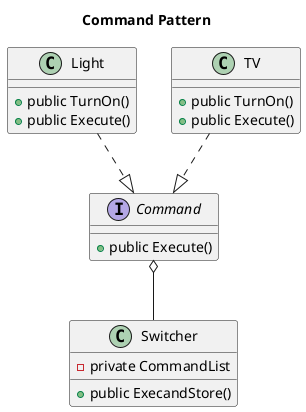 @startuml
title Command Pattern
interface Command {
    + public Execute()
}

class Switcher {
    + public ExecandStore()
    - private CommandList
}

class Light {
    + public TurnOn()
    + public Execute()
}

class TV {
    + public TurnOn()
    + public Execute()
}

Switcher -up-o Command
TV ..|> Command
Light ..|> Command
@enduml